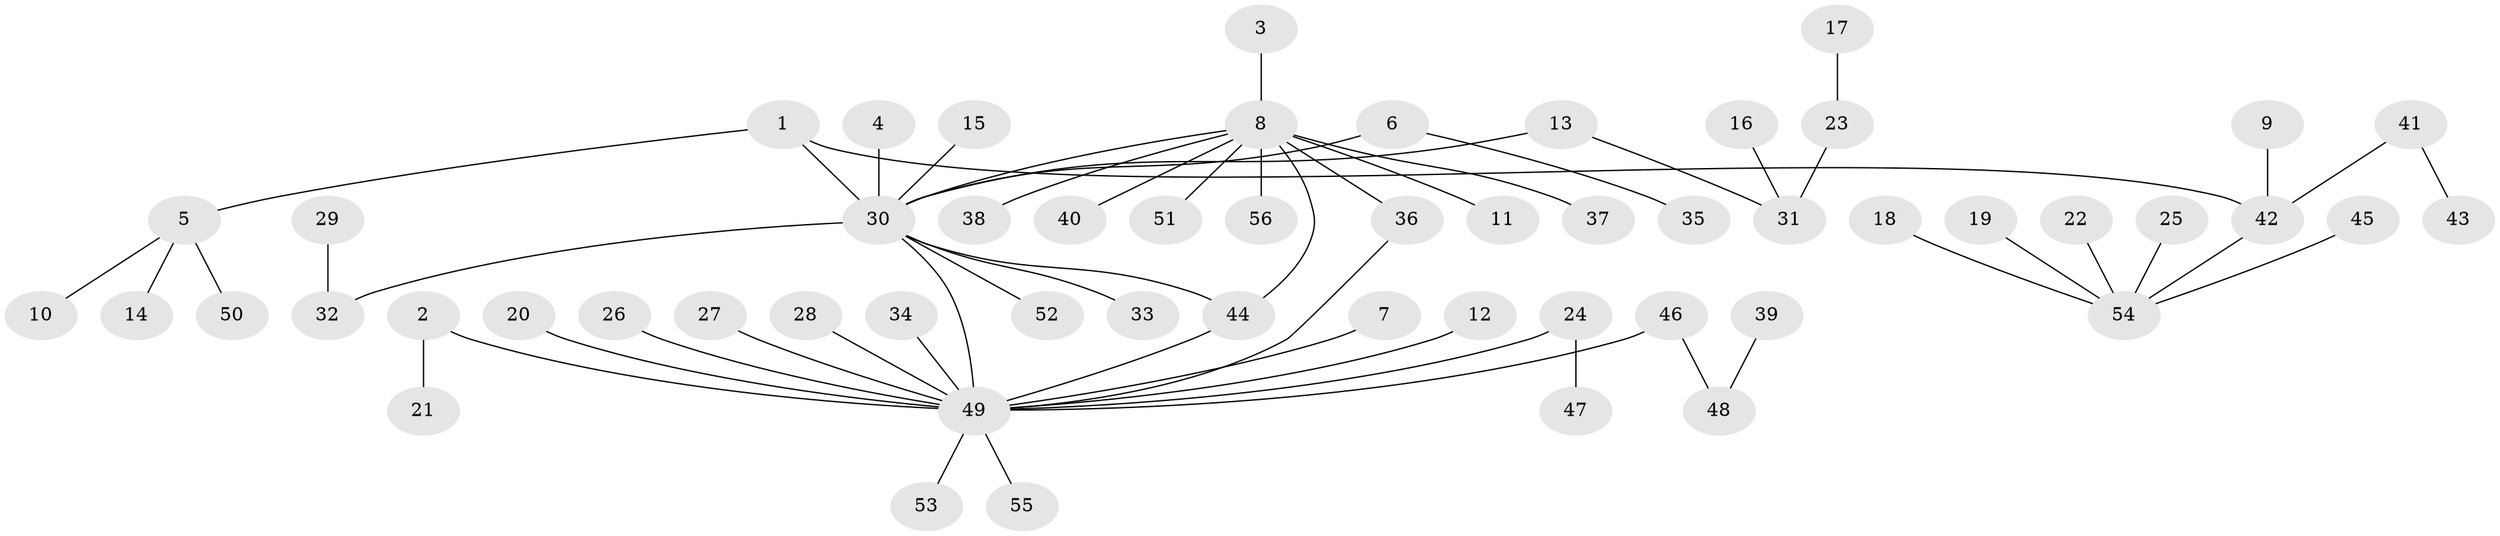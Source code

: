 // original degree distribution, {3: 0.11607142857142858, 13: 0.008928571428571428, 17: 0.008928571428571428, 2: 0.20535714285714285, 4: 0.03571428571428571, 12: 0.008928571428571428, 1: 0.5892857142857143, 5: 0.008928571428571428, 6: 0.008928571428571428, 8: 0.008928571428571428}
// Generated by graph-tools (version 1.1) at 2025/01/03/09/25 03:01:42]
// undirected, 56 vertices, 58 edges
graph export_dot {
graph [start="1"]
  node [color=gray90,style=filled];
  1;
  2;
  3;
  4;
  5;
  6;
  7;
  8;
  9;
  10;
  11;
  12;
  13;
  14;
  15;
  16;
  17;
  18;
  19;
  20;
  21;
  22;
  23;
  24;
  25;
  26;
  27;
  28;
  29;
  30;
  31;
  32;
  33;
  34;
  35;
  36;
  37;
  38;
  39;
  40;
  41;
  42;
  43;
  44;
  45;
  46;
  47;
  48;
  49;
  50;
  51;
  52;
  53;
  54;
  55;
  56;
  1 -- 5 [weight=1.0];
  1 -- 30 [weight=1.0];
  1 -- 42 [weight=1.0];
  2 -- 21 [weight=1.0];
  2 -- 49 [weight=1.0];
  3 -- 8 [weight=1.0];
  4 -- 30 [weight=1.0];
  5 -- 10 [weight=1.0];
  5 -- 14 [weight=1.0];
  5 -- 50 [weight=1.0];
  6 -- 30 [weight=1.0];
  6 -- 35 [weight=1.0];
  7 -- 49 [weight=1.0];
  8 -- 11 [weight=1.0];
  8 -- 30 [weight=1.0];
  8 -- 36 [weight=1.0];
  8 -- 37 [weight=1.0];
  8 -- 38 [weight=1.0];
  8 -- 40 [weight=1.0];
  8 -- 44 [weight=1.0];
  8 -- 51 [weight=1.0];
  8 -- 56 [weight=1.0];
  9 -- 42 [weight=1.0];
  12 -- 49 [weight=1.0];
  13 -- 30 [weight=1.0];
  13 -- 31 [weight=1.0];
  15 -- 30 [weight=1.0];
  16 -- 31 [weight=1.0];
  17 -- 23 [weight=1.0];
  18 -- 54 [weight=1.0];
  19 -- 54 [weight=1.0];
  20 -- 49 [weight=1.0];
  22 -- 54 [weight=1.0];
  23 -- 31 [weight=1.0];
  24 -- 47 [weight=1.0];
  24 -- 49 [weight=1.0];
  25 -- 54 [weight=1.0];
  26 -- 49 [weight=1.0];
  27 -- 49 [weight=1.0];
  28 -- 49 [weight=1.0];
  29 -- 32 [weight=1.0];
  30 -- 32 [weight=1.0];
  30 -- 33 [weight=1.0];
  30 -- 44 [weight=1.0];
  30 -- 49 [weight=1.0];
  30 -- 52 [weight=1.0];
  34 -- 49 [weight=1.0];
  36 -- 49 [weight=1.0];
  39 -- 48 [weight=1.0];
  41 -- 42 [weight=1.0];
  41 -- 43 [weight=1.0];
  42 -- 54 [weight=1.0];
  44 -- 49 [weight=1.0];
  45 -- 54 [weight=1.0];
  46 -- 48 [weight=1.0];
  46 -- 49 [weight=1.0];
  49 -- 53 [weight=1.0];
  49 -- 55 [weight=1.0];
}
